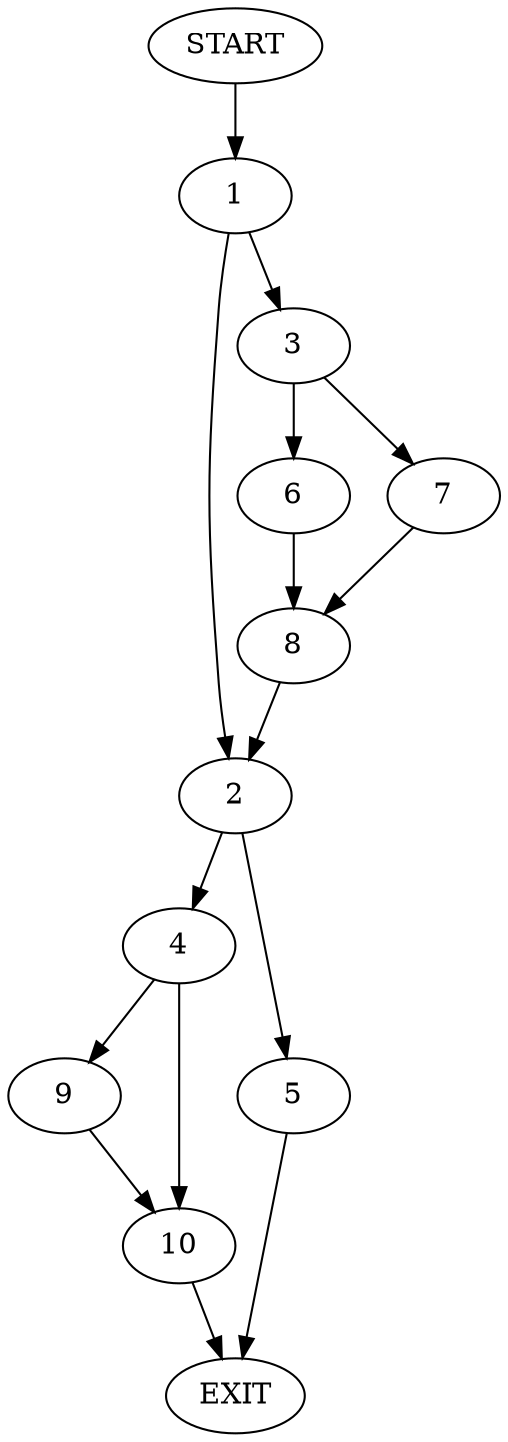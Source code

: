 digraph {
0 [label="START"]
11 [label="EXIT"]
0 -> 1
1 -> 2
1 -> 3
2 -> 4
2 -> 5
3 -> 6
3 -> 7
6 -> 8
7 -> 8
8 -> 2
4 -> 9
4 -> 10
5 -> 11
10 -> 11
9 -> 10
}
